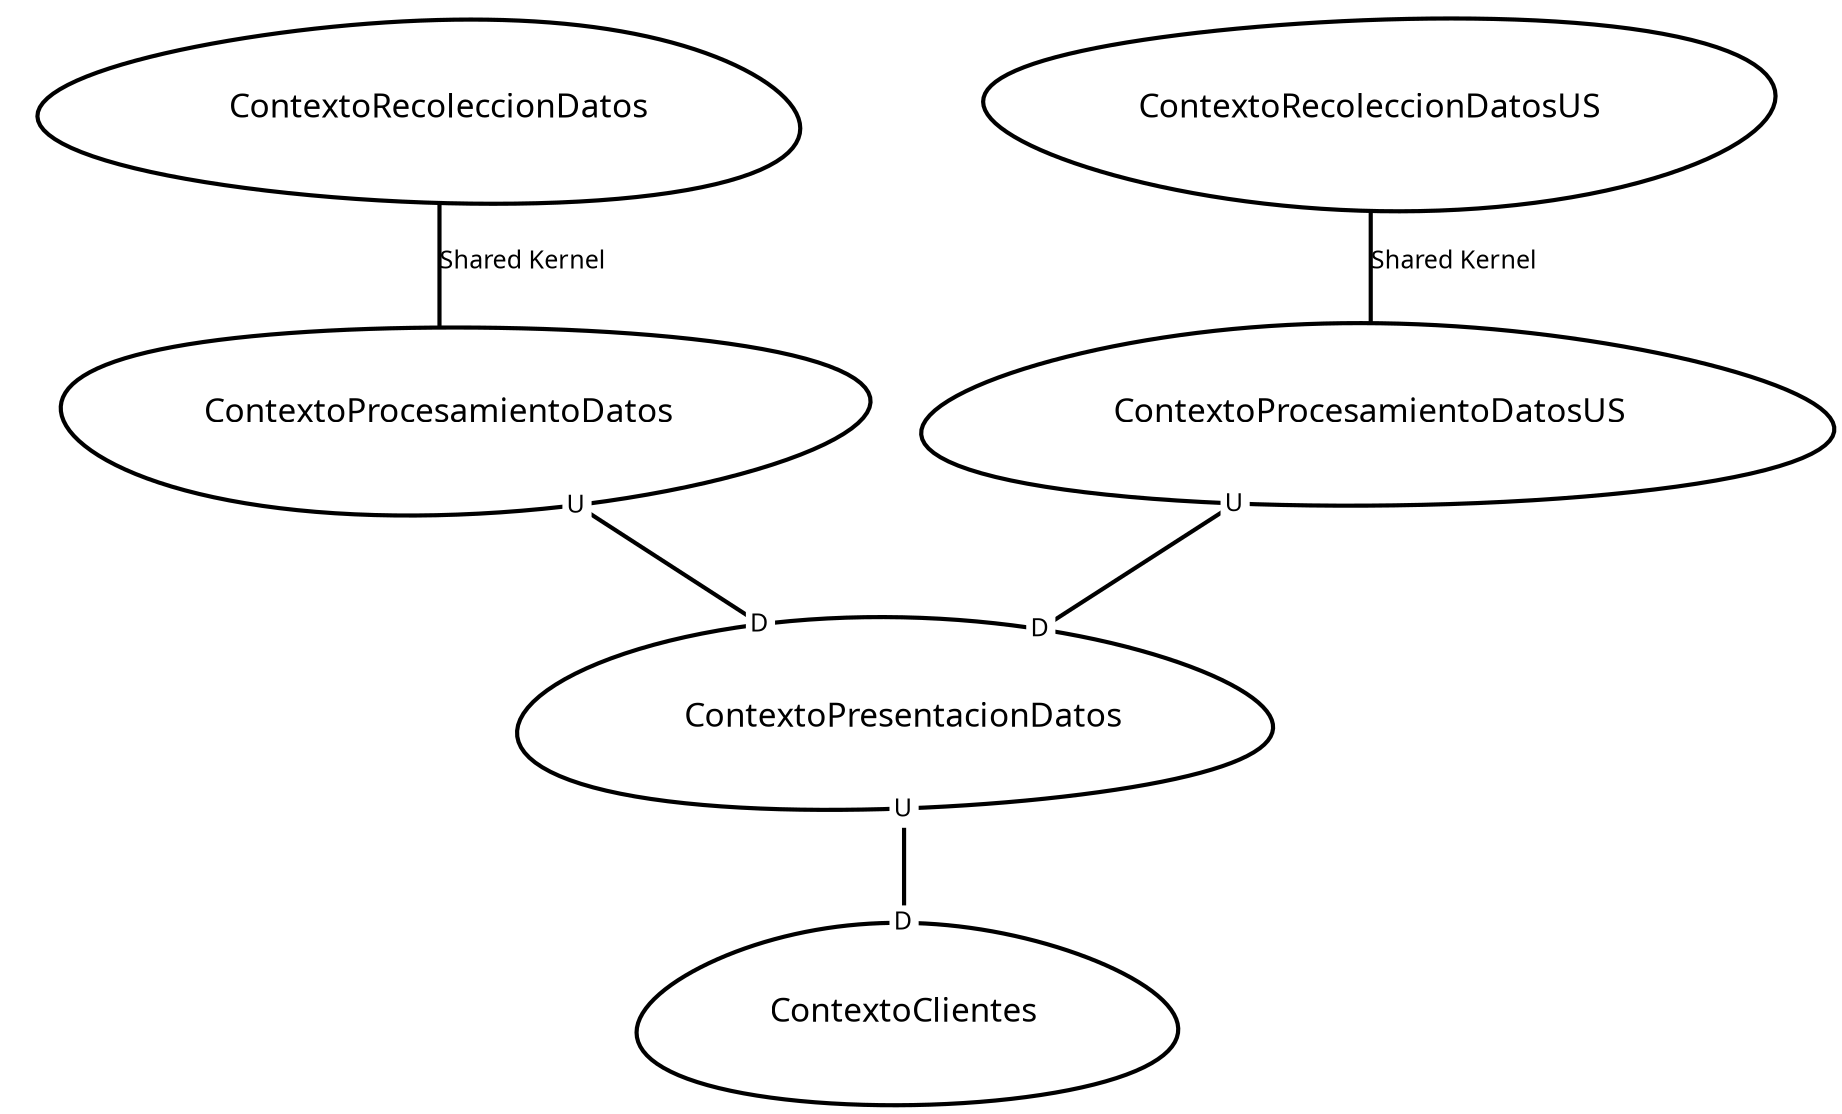 digraph "ContextMapGraph" {
graph ["imagepath"="/tmp/GraphvizJava"]
"ContextoClientes" ["margin"="0.3","orientation"="4","shape"="egg","fontsize"="16","style"="bold","label"="ContextoClientes\n","fontname"="sans-serif"]
"ContextoPresentacionDatos" ["margin"="0.3","orientation"="250","shape"="egg","fontsize"="16","style"="bold","label"="ContextoPresentacionDatos\n","fontname"="sans-serif"]
"ContextoProcesamientoDatos" ["margin"="0.3","orientation"="51","shape"="egg","fontsize"="16","style"="bold","label"="ContextoProcesamientoDatos\n","fontname"="sans-serif"]
"ContextoProcesamientoDatosUS" ["margin"="0.3","orientation"="5","shape"="egg","fontsize"="16","style"="bold","label"="ContextoProcesamientoDatosUS\n","fontname"="sans-serif"]
"ContextoRecoleccionDatos" ["margin"="0.3","orientation"="341","shape"="egg","fontsize"="16","style"="bold","label"="ContextoRecoleccionDatos\n","fontname"="sans-serif"]
"ContextoRecoleccionDatosUS" ["margin"="0.3","orientation"="71","shape"="egg","fontsize"="16","style"="bold","label"="ContextoRecoleccionDatosUS\n","fontname"="sans-serif"]
"ContextoPresentacionDatos" -> "ContextoClientes" ["headlabel"=<<table cellspacing="0" cellborder="0" border="0">
<tr><td bgcolor="white">D</td></tr>
</table>>,"labeldistance"="0","fontsize"="12","taillabel"=<<table cellspacing="0" cellborder="0" border="0">
<tr><td bgcolor="white">U</td></tr>
</table>>,"style"="bold","label"="                                        ","dir"="none","fontname"="sans-serif"]
"ContextoProcesamientoDatos" -> "ContextoPresentacionDatos" ["headlabel"=<<table cellspacing="0" cellborder="0" border="0">
<tr><td bgcolor="white">D</td></tr>
</table>>,"labeldistance"="0","fontsize"="12","taillabel"=<<table cellspacing="0" cellborder="0" border="0">
<tr><td bgcolor="white">U</td></tr>
</table>>,"style"="bold","label"="                                        ","dir"="none","fontname"="sans-serif"]
"ContextoProcesamientoDatosUS" -> "ContextoPresentacionDatos" ["headlabel"=<<table cellspacing="0" cellborder="0" border="0">
<tr><td bgcolor="white">D</td></tr>
</table>>,"labeldistance"="0","fontsize"="12","taillabel"=<<table cellspacing="0" cellborder="0" border="0">
<tr><td bgcolor="white">U</td></tr>
</table>>,"style"="bold","label"="                                        ","dir"="none","fontname"="sans-serif"]
"ContextoRecoleccionDatos" -> "ContextoProcesamientoDatos" ["fontsize"="12","style"="bold","label"="Shared Kernel","dir"="none","fontname"="sans-serif"]
"ContextoRecoleccionDatosUS" -> "ContextoProcesamientoDatosUS" ["fontsize"="12","style"="bold","label"="Shared Kernel","dir"="none","fontname"="sans-serif"]
}